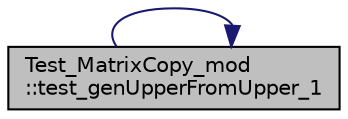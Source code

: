 digraph "Test_MatrixCopy_mod::test_genUpperFromUpper_1"
{
 // LATEX_PDF_SIZE
  edge [fontname="Helvetica",fontsize="10",labelfontname="Helvetica",labelfontsize="10"];
  node [fontname="Helvetica",fontsize="10",shape=record];
  rankdir="LR";
  Node1 [label="Test_MatrixCopy_mod\l::test_genUpperFromUpper_1",height=0.2,width=0.4,color="black", fillcolor="grey75", style="filled", fontcolor="black",tooltip="Test the accuracy of MatrixCopy_mod::genUpperFromUpper() without the input optional value diagEnabled..."];
  Node1 -> Node1 [color="midnightblue",fontsize="10",style="solid",fontname="Helvetica"];
}
